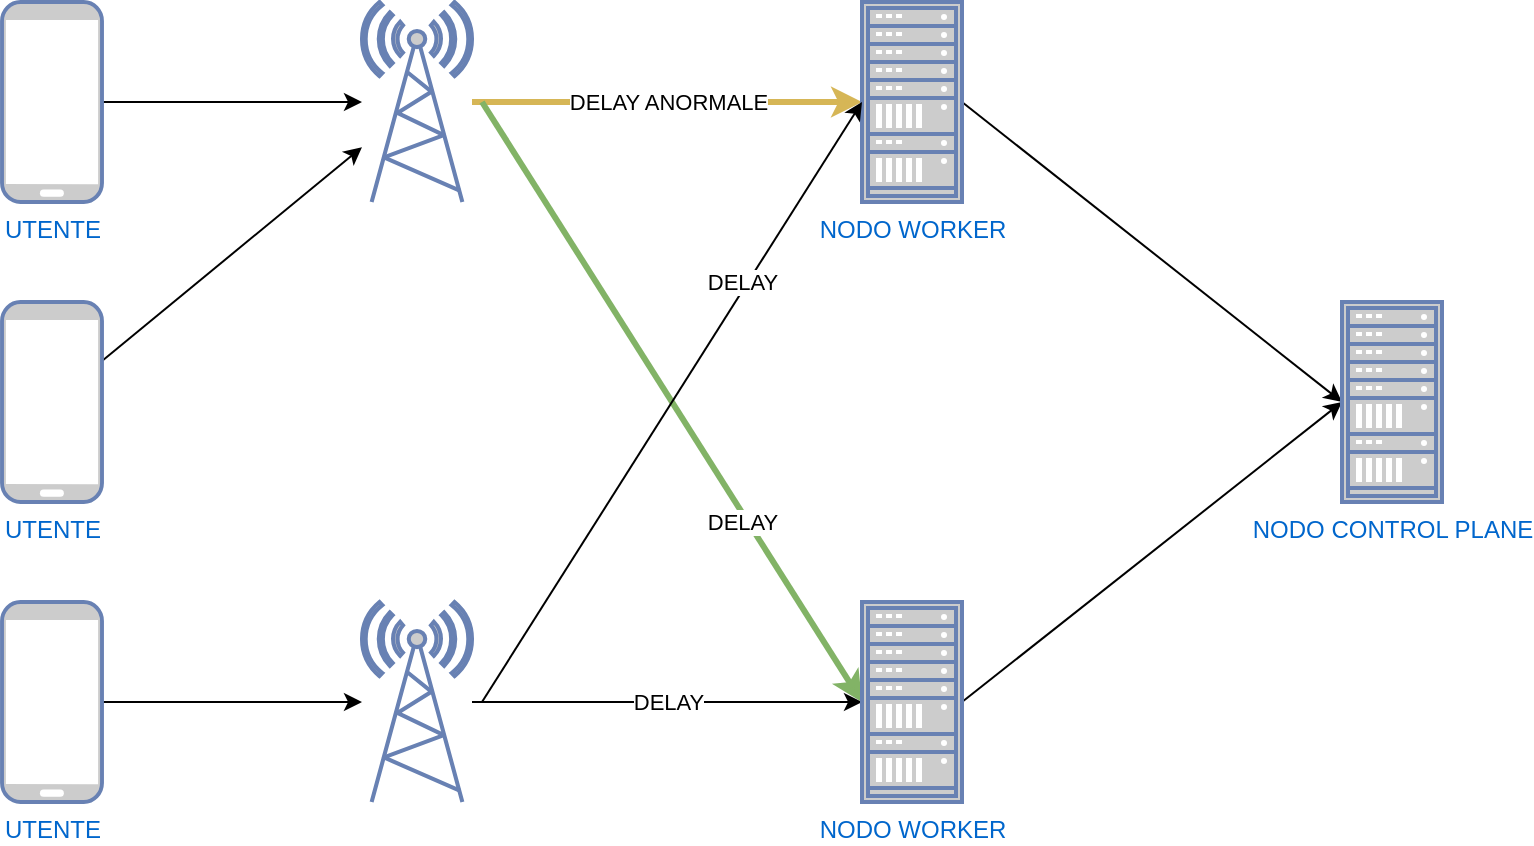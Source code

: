 <mxfile version="20.7.4" type="device"><diagram name="Page-1" id="d66fe2ae-3e9f-cf2f-6d29-e24063ad5d60"><mxGraphModel dx="2534" dy="1613" grid="1" gridSize="10" guides="1" tooltips="1" connect="1" arrows="1" fold="1" page="1" pageScale="1" pageWidth="1100" pageHeight="850" background="none" math="0" shadow="0"><root><mxCell id="0"/><mxCell id="1" parent="0"/><mxCell id="i6YwtUnQKHBLyYmnIK1T-20" value="&lt;div&gt;DELAY ANORMALE&lt;/div&gt;" style="edgeStyle=orthogonalEdgeStyle;rounded=0;orthogonalLoop=1;jettySize=auto;html=1;entryX=0;entryY=0.5;entryDx=0;entryDy=0;entryPerimeter=0;fillColor=#fff2cc;strokeColor=#d6b656;strokeWidth=3;" parent="1" source="i6YwtUnQKHBLyYmnIK1T-14" target="i6YwtUnQKHBLyYmnIK1T-18" edge="1"><mxGeometry relative="1" as="geometry"/></mxCell><mxCell id="HWIHHWXbk4KBUpeE7iqn-2" value="DELAY" style="rounded=0;orthogonalLoop=1;jettySize=auto;html=1;entryX=0;entryY=0.5;entryDx=0;entryDy=0;entryPerimeter=0;strokeWidth=3;fillColor=#d5e8d4;strokeColor=#82b366;" parent="1" target="i6YwtUnQKHBLyYmnIK1T-28" edge="1"><mxGeometry x="0.391" y="-3" relative="1" as="geometry"><mxPoint x="-800" y="-750" as="sourcePoint"/><mxPoint as="offset"/></mxGeometry></mxCell><mxCell id="i6YwtUnQKHBLyYmnIK1T-14" value="" style="fontColor=#0066CC;verticalAlign=top;verticalLabelPosition=bottom;labelPosition=center;align=center;html=1;outlineConnect=0;fillColor=#CCCCCC;strokeColor=#6881B3;gradientColor=none;gradientDirection=north;strokeWidth=2;shape=mxgraph.networks.radio_tower;" parent="1" vertex="1"><mxGeometry x="-860" y="-800" width="55" height="100" as="geometry"/></mxCell><mxCell id="i6YwtUnQKHBLyYmnIK1T-19" style="rounded=0;orthogonalLoop=1;jettySize=auto;html=1;exitX=1;exitY=0.5;exitDx=0;exitDy=0;exitPerimeter=0;strokeWidth=1;" parent="1" source="i6YwtUnQKHBLyYmnIK1T-16" target="i6YwtUnQKHBLyYmnIK1T-14" edge="1"><mxGeometry relative="1" as="geometry"/></mxCell><mxCell id="i6YwtUnQKHBLyYmnIK1T-16" value="UTENTE" style="fontColor=#0066CC;verticalAlign=top;verticalLabelPosition=bottom;labelPosition=center;align=center;html=1;outlineConnect=0;fillColor=#CCCCCC;strokeColor=#6881B3;gradientColor=none;gradientDirection=north;strokeWidth=2;shape=mxgraph.networks.mobile;" parent="1" vertex="1"><mxGeometry x="-1040" y="-800" width="50" height="100" as="geometry"/></mxCell><mxCell id="i6YwtUnQKHBLyYmnIK1T-21" style="rounded=0;orthogonalLoop=1;jettySize=auto;html=1;strokeWidth=1;" parent="1" source="i6YwtUnQKHBLyYmnIK1T-17" target="i6YwtUnQKHBLyYmnIK1T-14" edge="1"><mxGeometry relative="1" as="geometry"/></mxCell><mxCell id="i6YwtUnQKHBLyYmnIK1T-17" value="UTENTE" style="fontColor=#0066CC;verticalAlign=top;verticalLabelPosition=bottom;labelPosition=center;align=center;html=1;outlineConnect=0;fillColor=#CCCCCC;strokeColor=#6881B3;gradientColor=none;gradientDirection=north;strokeWidth=2;shape=mxgraph.networks.mobile;" parent="1" vertex="1"><mxGeometry x="-1040" y="-650" width="50" height="100" as="geometry"/></mxCell><mxCell id="i6YwtUnQKHBLyYmnIK1T-30" style="rounded=0;orthogonalLoop=1;jettySize=auto;html=1;exitX=1;exitY=0.5;exitDx=0;exitDy=0;exitPerimeter=0;entryX=0;entryY=0.5;entryDx=0;entryDy=0;entryPerimeter=0;" parent="1" source="i6YwtUnQKHBLyYmnIK1T-18" target="i6YwtUnQKHBLyYmnIK1T-29" edge="1"><mxGeometry relative="1" as="geometry"/></mxCell><mxCell id="i6YwtUnQKHBLyYmnIK1T-18" value="NODO WORKER" style="fontColor=#0066CC;verticalAlign=top;verticalLabelPosition=bottom;labelPosition=center;align=center;html=1;outlineConnect=0;fillColor=#CCCCCC;strokeColor=#6881B3;gradientColor=none;gradientDirection=north;strokeWidth=2;shape=mxgraph.networks.rack;" parent="1" vertex="1"><mxGeometry x="-610" y="-800" width="50" height="100" as="geometry"/></mxCell><mxCell id="i6YwtUnQKHBLyYmnIK1T-22" value="DELAY" style="edgeStyle=orthogonalEdgeStyle;rounded=0;orthogonalLoop=1;jettySize=auto;html=1;entryX=0;entryY=0.5;entryDx=0;entryDy=0;entryPerimeter=0;" parent="1" source="i6YwtUnQKHBLyYmnIK1T-23" target="i6YwtUnQKHBLyYmnIK1T-28" edge="1"><mxGeometry relative="1" as="geometry"/></mxCell><mxCell id="HWIHHWXbk4KBUpeE7iqn-1" value="DELAY" style="rounded=0;orthogonalLoop=1;jettySize=auto;html=1;entryX=0;entryY=0.5;entryDx=0;entryDy=0;entryPerimeter=0;" parent="1" target="i6YwtUnQKHBLyYmnIK1T-18" edge="1"><mxGeometry x="0.391" y="3" relative="1" as="geometry"><mxPoint x="-800" y="-450" as="sourcePoint"/><mxPoint as="offset"/></mxGeometry></mxCell><mxCell id="i6YwtUnQKHBLyYmnIK1T-23" value="" style="fontColor=#0066CC;verticalAlign=top;verticalLabelPosition=bottom;labelPosition=center;align=center;html=1;outlineConnect=0;fillColor=#CCCCCC;strokeColor=#6881B3;gradientColor=none;gradientDirection=north;strokeWidth=2;shape=mxgraph.networks.radio_tower;" parent="1" vertex="1"><mxGeometry x="-860" y="-500" width="55" height="100" as="geometry"/></mxCell><mxCell id="i6YwtUnQKHBLyYmnIK1T-24" style="rounded=0;orthogonalLoop=1;jettySize=auto;html=1;exitX=1;exitY=0.5;exitDx=0;exitDy=0;exitPerimeter=0;" parent="1" source="i6YwtUnQKHBLyYmnIK1T-25" target="i6YwtUnQKHBLyYmnIK1T-23" edge="1"><mxGeometry relative="1" as="geometry"/></mxCell><mxCell id="i6YwtUnQKHBLyYmnIK1T-25" value="UTENTE" style="fontColor=#0066CC;verticalAlign=top;verticalLabelPosition=bottom;labelPosition=center;align=center;html=1;outlineConnect=0;fillColor=#CCCCCC;strokeColor=#6881B3;gradientColor=none;gradientDirection=north;strokeWidth=2;shape=mxgraph.networks.mobile;" parent="1" vertex="1"><mxGeometry x="-1040" y="-500" width="50" height="100" as="geometry"/></mxCell><mxCell id="i6YwtUnQKHBLyYmnIK1T-32" style="rounded=0;orthogonalLoop=1;jettySize=auto;html=1;exitX=1;exitY=0.5;exitDx=0;exitDy=0;exitPerimeter=0;entryX=0;entryY=0.5;entryDx=0;entryDy=0;entryPerimeter=0;" parent="1" source="i6YwtUnQKHBLyYmnIK1T-28" target="i6YwtUnQKHBLyYmnIK1T-29" edge="1"><mxGeometry relative="1" as="geometry"><mxPoint x="-430" y="-600" as="targetPoint"/></mxGeometry></mxCell><mxCell id="i6YwtUnQKHBLyYmnIK1T-28" value="NODO WORKER" style="fontColor=#0066CC;verticalAlign=top;verticalLabelPosition=bottom;labelPosition=center;align=center;html=1;outlineConnect=0;fillColor=#CCCCCC;strokeColor=#6881B3;gradientColor=none;gradientDirection=north;strokeWidth=2;shape=mxgraph.networks.rack;" parent="1" vertex="1"><mxGeometry x="-610" y="-500" width="50" height="100" as="geometry"/></mxCell><mxCell id="i6YwtUnQKHBLyYmnIK1T-29" value="NODO CONTROL PLANE" style="fontColor=#0066CC;verticalAlign=top;verticalLabelPosition=bottom;labelPosition=center;align=center;html=1;outlineConnect=0;fillColor=#CCCCCC;strokeColor=#6881B3;gradientColor=none;gradientDirection=north;strokeWidth=2;shape=mxgraph.networks.rack;" parent="1" vertex="1"><mxGeometry x="-370" y="-650" width="50" height="100" as="geometry"/></mxCell></root></mxGraphModel></diagram></mxfile>